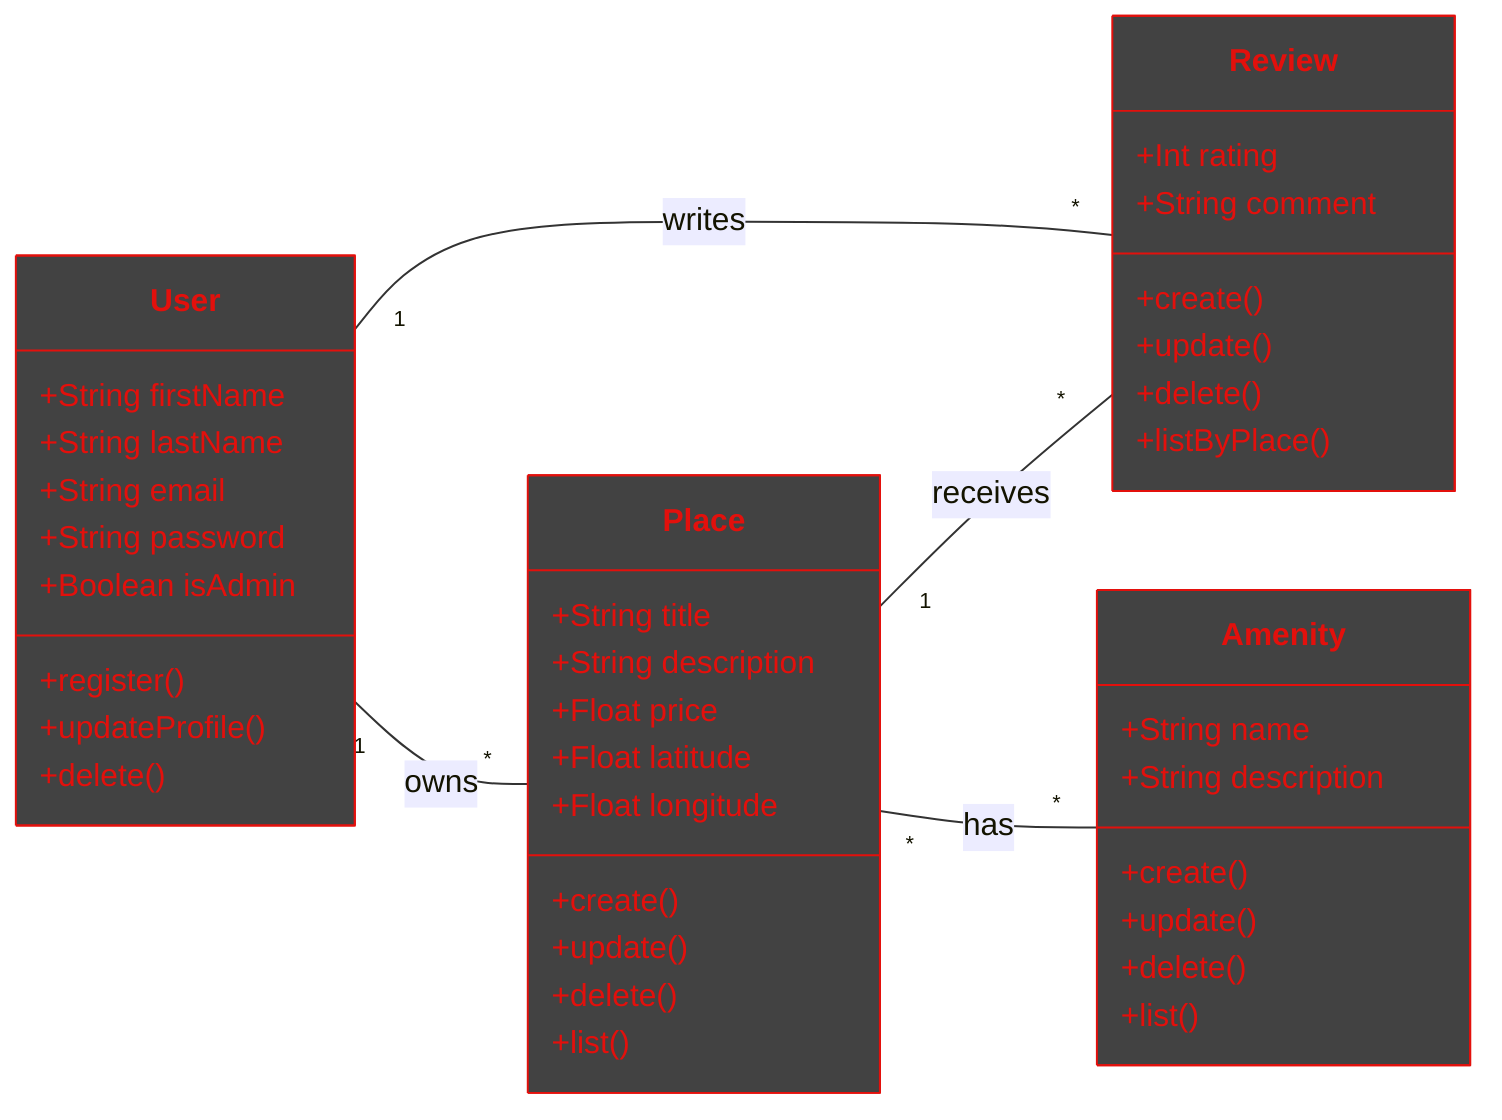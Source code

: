 classDiagram
direction LR
    class User {
        +String firstName
        +String lastName
        +String email
        +String password
        +Boolean isAdmin
        +register()
        +updateProfile()
        +delete()
    }
    class Place {
        +String title
        +String description
        +Float price
        +Float latitude
        +Float longitude
        +create()
        +update()
        +delete()
        +list()
    }
    class Review {
        +Int rating
        +String comment
        +create()
        +update()
        +delete()
        +listByPlace()
    }
    class Amenity {
        +String name
        +String description
        +create()
        +update()
        +delete()
        +list()
    }
    User "1" -- "*" Place : owns
    User "1" -- "*" Review : writes
    Place "1" -- "*" Review : receives
    Place "*" -- "*" Amenity : has

	style User fill:#424242,stroke:#E3100C,color:#E3100C
	style Place fill:#424242,stroke:#E3100C,color:#E3100C
	style Review fill:#424242,stroke:#E3100C,color:#E3100C
	style Amenity fill:#424242,stroke:#E3100C,color:#E3100C